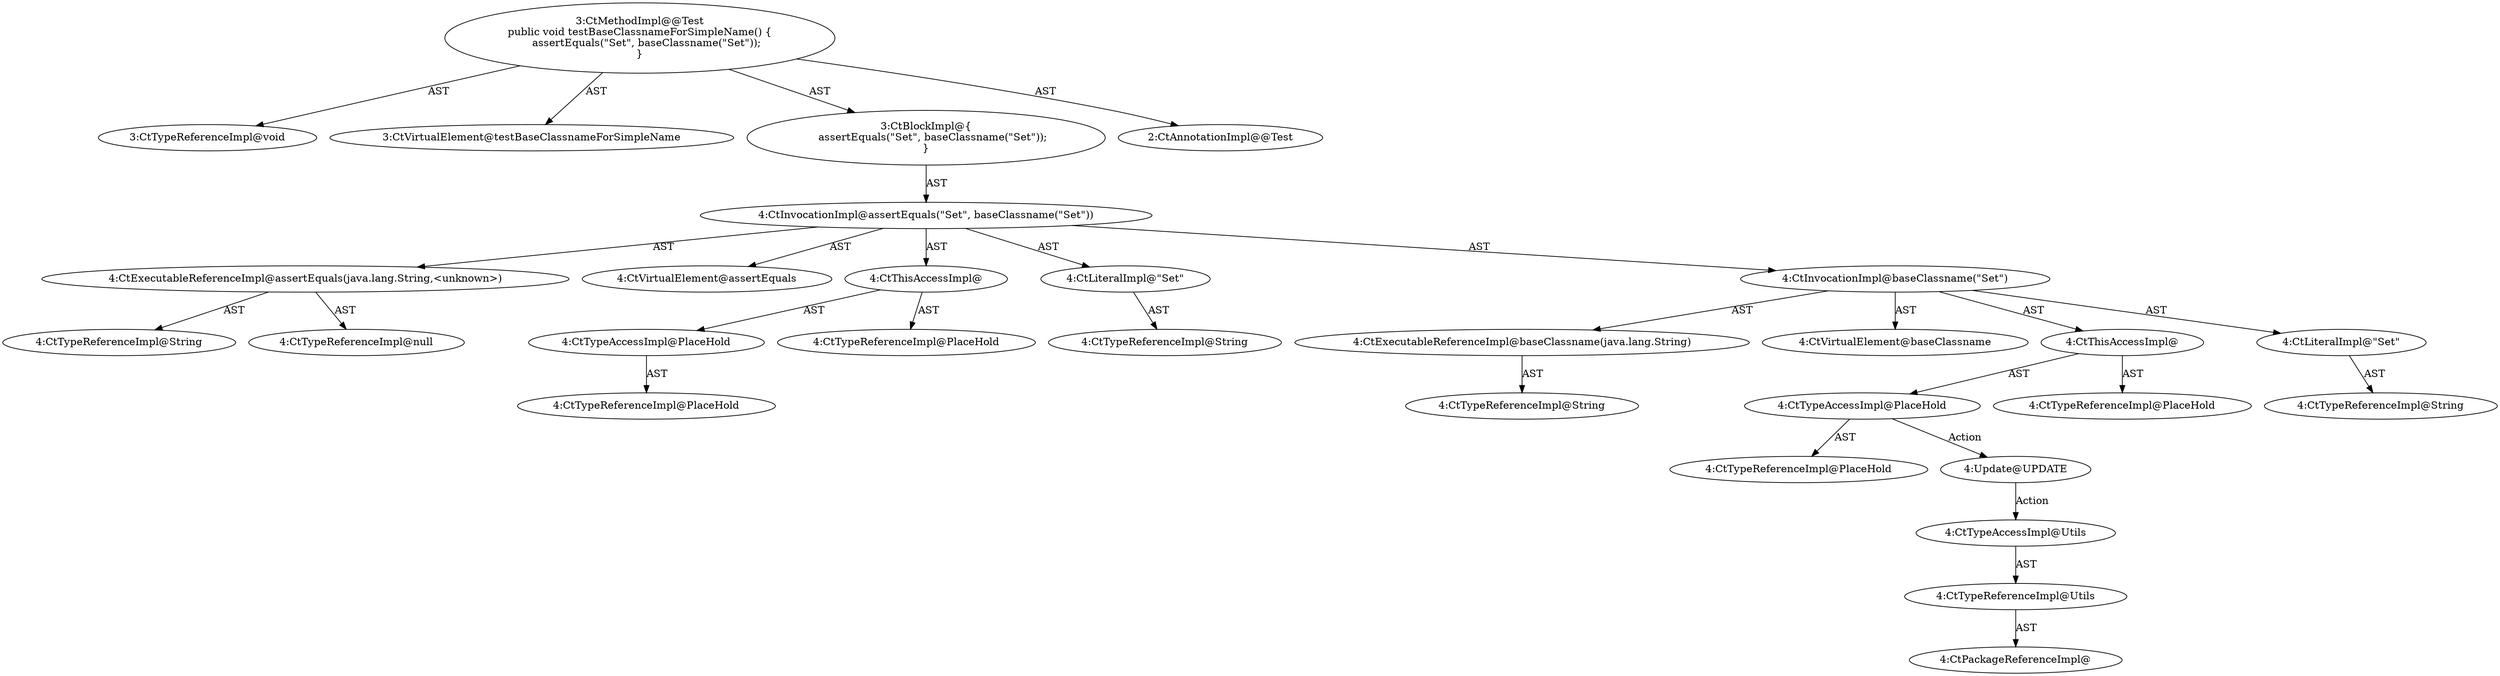 digraph "testBaseClassnameForSimpleName#?" {
0 [label="3:CtTypeReferenceImpl@void" shape=ellipse]
1 [label="3:CtVirtualElement@testBaseClassnameForSimpleName" shape=ellipse]
2 [label="4:CtExecutableReferenceImpl@assertEquals(java.lang.String,<unknown>)" shape=ellipse]
3 [label="4:CtTypeReferenceImpl@String" shape=ellipse]
4 [label="4:CtTypeReferenceImpl@null" shape=ellipse]
5 [label="4:CtVirtualElement@assertEquals" shape=ellipse]
6 [label="4:CtTypeAccessImpl@PlaceHold" shape=ellipse]
7 [label="4:CtTypeReferenceImpl@PlaceHold" shape=ellipse]
8 [label="4:CtThisAccessImpl@" shape=ellipse]
9 [label="4:CtTypeReferenceImpl@PlaceHold" shape=ellipse]
10 [label="4:CtLiteralImpl@\"Set\"" shape=ellipse]
11 [label="4:CtTypeReferenceImpl@String" shape=ellipse]
12 [label="4:CtExecutableReferenceImpl@baseClassname(java.lang.String)" shape=ellipse]
13 [label="4:CtTypeReferenceImpl@String" shape=ellipse]
14 [label="4:CtVirtualElement@baseClassname" shape=ellipse]
15 [label="4:CtTypeAccessImpl@PlaceHold" shape=ellipse]
16 [label="4:CtTypeReferenceImpl@PlaceHold" shape=ellipse]
17 [label="4:CtThisAccessImpl@" shape=ellipse]
18 [label="4:CtTypeReferenceImpl@PlaceHold" shape=ellipse]
19 [label="4:CtLiteralImpl@\"Set\"" shape=ellipse]
20 [label="4:CtTypeReferenceImpl@String" shape=ellipse]
21 [label="4:CtInvocationImpl@baseClassname(\"Set\")" shape=ellipse]
22 [label="4:CtInvocationImpl@assertEquals(\"Set\", baseClassname(\"Set\"))" shape=ellipse]
23 [label="3:CtBlockImpl@\{
    assertEquals(\"Set\", baseClassname(\"Set\"));
\}" shape=ellipse]
24 [label="3:CtMethodImpl@@Test
public void testBaseClassnameForSimpleName() \{
    assertEquals(\"Set\", baseClassname(\"Set\"));
\}" shape=ellipse]
25 [label="2:CtAnnotationImpl@@Test" shape=ellipse]
26 [label="4:Update@UPDATE" shape=ellipse]
27 [label="4:CtPackageReferenceImpl@" shape=ellipse]
28 [label="4:CtTypeReferenceImpl@Utils" shape=ellipse]
29 [label="4:CtTypeAccessImpl@Utils" shape=ellipse]
2 -> 3 [label="AST"];
2 -> 4 [label="AST"];
6 -> 7 [label="AST"];
8 -> 9 [label="AST"];
8 -> 6 [label="AST"];
10 -> 11 [label="AST"];
12 -> 13 [label="AST"];
15 -> 16 [label="AST"];
15 -> 26 [label="Action"];
17 -> 18 [label="AST"];
17 -> 15 [label="AST"];
19 -> 20 [label="AST"];
21 -> 14 [label="AST"];
21 -> 17 [label="AST"];
21 -> 12 [label="AST"];
21 -> 19 [label="AST"];
22 -> 5 [label="AST"];
22 -> 8 [label="AST"];
22 -> 2 [label="AST"];
22 -> 10 [label="AST"];
22 -> 21 [label="AST"];
23 -> 22 [label="AST"];
24 -> 1 [label="AST"];
24 -> 25 [label="AST"];
24 -> 0 [label="AST"];
24 -> 23 [label="AST"];
26 -> 29 [label="Action"];
28 -> 27 [label="AST"];
29 -> 28 [label="AST"];
}